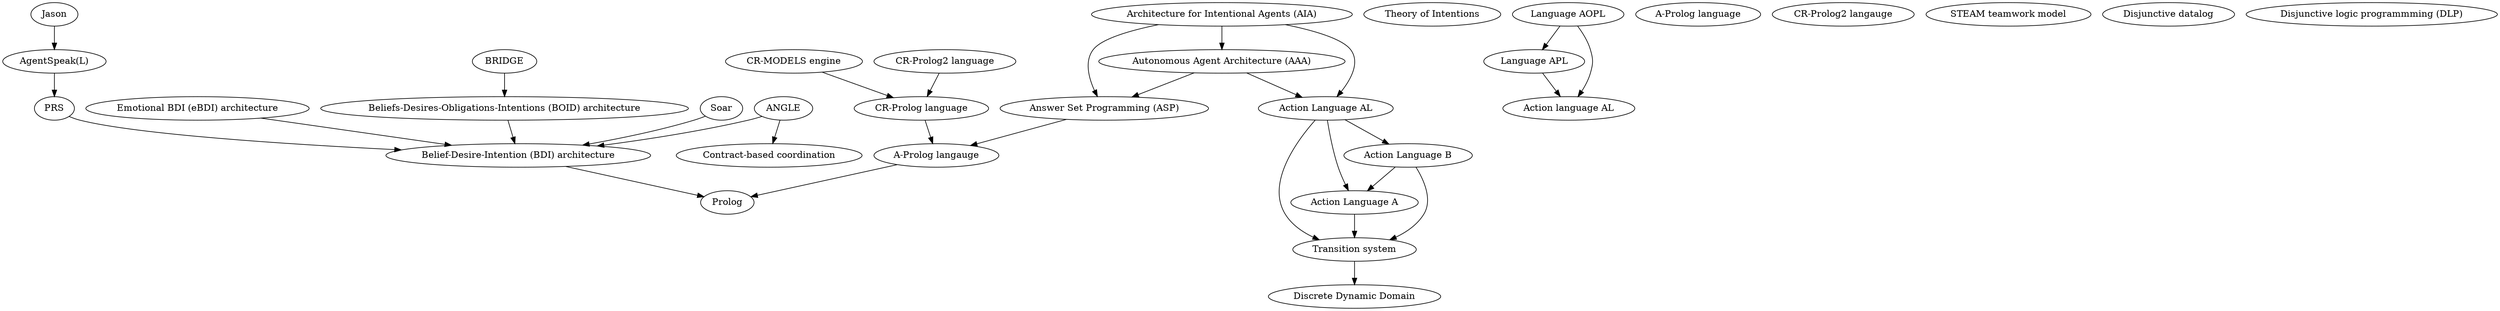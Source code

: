 digraph concept_map {
    subgraph action_language_agents {
        style = filled;
        color = lightgray;

        "Discrete Dynamic Domain";
        "Transition system";
        "Action Language A";
        "Action Language B";
        "Action Language AL";
        "Autonomous Agent Architecture (AAA)";
        "Architecture for Intentional Agents (AIA)";
        "Theory of Intentions";

        "Transition system" -> "Discrete Dynamic Domain";
        "Action Language A" -> "Transition system";
        "Action Language B" -> "Transition system";
        "Action Language B" -> "Action Language A";
        "Action Language AL" -> "Transition system";
        "Action Language AL" -> "Action Language A";
        "Action Language AL" -> "Action Language B";

        "Autonomous Agent Architecture (AAA)" -> "Action Language AL";
        "Autonomous Agent Architecture (AAA)" -> "Answer Set Programming (ASP)";
        "Architecture for Intentional Agents (AIA)" -> "Autonomous Agent Architecture (AAA)";
        "Architecture for Intentional Agents (AIA)" -> "Action Language AL";
        "Architecture for Intentional Agents (AIA)" -> "Answer Set Programming (ASP)";
    }
    subgraph bdi_agents {
        style = filled;
        color = lightgray;

        "Belief-Desire-Intention (BDI) architecture";
        "PRS";
        "AgentSpeak(L)";
        "Jason";
        "Emotional BDI (eBDI) architecture";
        "Beliefs-Desires-Obligations-Intentions (BOID) architecture";
        "BRIDGE";
        "Soar";
        "ANGLE";
        "Contract-based coordination";

        "Belief-Desire-Intention (BDI) architecture" -> "Prolog";
        "PRS" -> "Belief-Desire-Intention (BDI) architecture";
        "AgentSpeak(L)" -> "PRS";
        "Jason" -> "AgentSpeak(L)";

        "Emotional BDI (eBDI) architecture" -> "Belief-Desire-Intention (BDI) architecture";
        "Beliefs-Desires-Obligations-Intentions (BOID) architecture" -> "Belief-Desire-Intention (BDI) architecture";
        "BRIDGE" -> "Beliefs-Desires-Obligations-Intentions (BOID) architecture";

        "Soar" -> "Belief-Desire-Intention (BDI) architecture";

        "ANGLE" -> "Belief-Desire-Intention (BDI) architecture";
        "ANGLE" -> "Contract-based coordination";
    }
    subgraph policies {
        style = filled;
        color = lightgray;

        "Language APL";
        "Language AOPL";

        "Language APL" -> "Action language AL";

        "Language AOPL" -> "Language APL";
        "Language AOPL" -> "Action language AL";
    }
    subgraph other {
        style = filled;
        color = lightgray;

        "Answer Set Programming (ASP)";
        "A-Prolog language";
        "CR-Prolog language";
        "CR-MODELS engine";
        "CR-Prolog2 langauge";
        "Prolog";

        "Answer Set Programming (ASP)" -> "A-Prolog langauge";
        "CR-Prolog language" -> "A-Prolog langauge";
        "CR-MODELS engine" -> "CR-Prolog language";
        "CR-Prolog2 language" -> "CR-Prolog language";

        "A-Prolog langauge" -> "Prolog";
    }
    subgraph other2 {
        style = filled;
        color = lightgray;

        "STEAM teamwork model";
        "Disjunctive datalog";
        "Disjunctive logic programmming (DLP)";
    }
}
